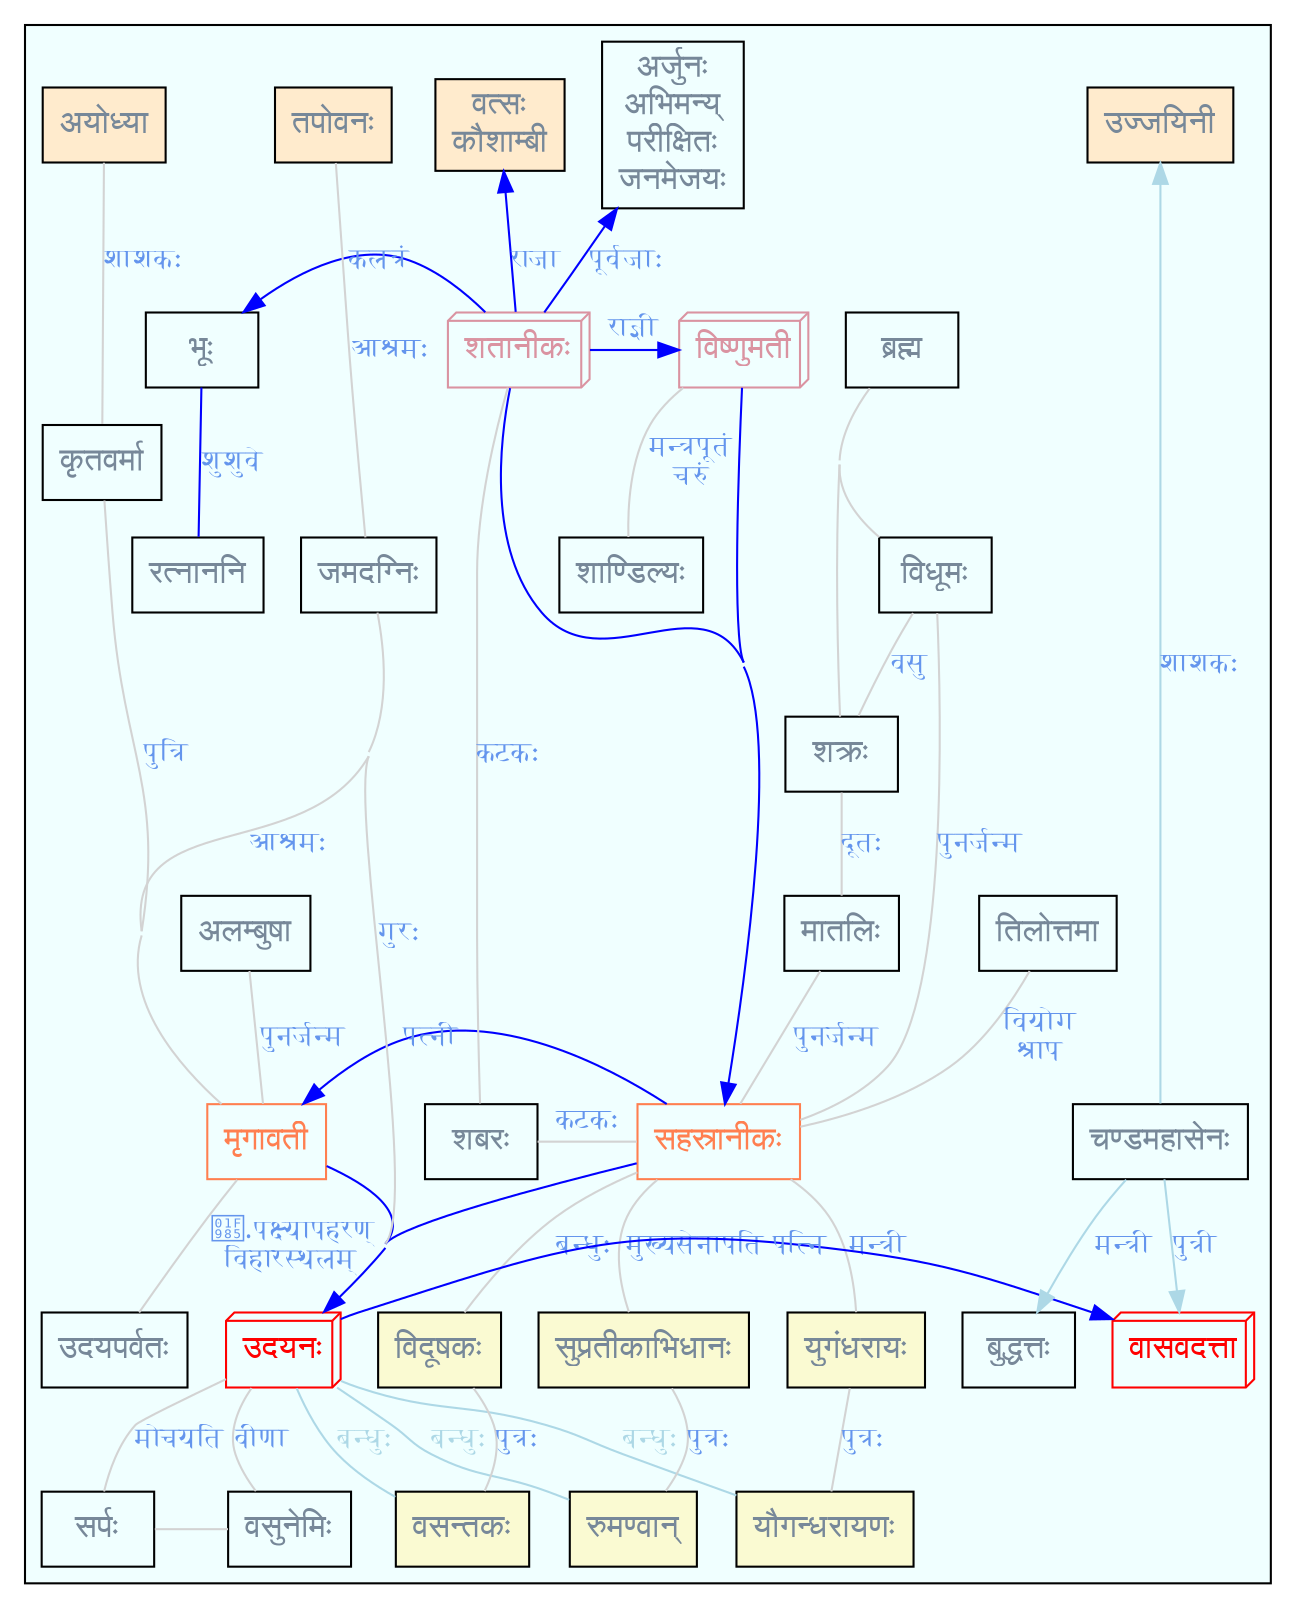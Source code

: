 digraph a {
    node [fontname="Sanskrit 2003"; fontsize=16; fontcolor=lightslategray; shape=box;]
    edge [arrowhead=none; color=gray; fontcolor=gray; fontsize=13; ]
    concentrate=true
    overlap=false

    subgraph cluster_शतानीक_family {
        style=filled; fillcolor=azure

        "वत्सः\nकौशाम्बी" , अयोध्या , तपोवनः , उज्जयिनी [fillcolor=blanchedalmond style=filled]
        edge [arrowhead=none; color=blue fontcolor=cornflowerblue]
        विष्णुमती -> शतानीकः  [label="राज्ञी" dir=back]    ;
        भूः -> शतानीकः  [label="कलत्रं" dir=back]
        {विष्णुमती , शतानीकः} -> सहस्रानीकः  [arrowhead=normal]
        भूः -> रत्नाननि [label=शुशुवे];
        मृगावती -> सहस्रानीकः  [label="पत्नी" dir=back]
        { सहस्रानीकः , मृगावती } -> उदयनः [arrowhead=normal]
       "अर्जुनः\nअभिमन्य्‌\nपरीक्षितः\nजनमेजयः" -> शतानीकः  [label="पूर्वजाः" dir=back]

        "वत्सः\nकौशाम्बी" -> शतानीकः [label=राजा dir=back ]

        edge [color=lightgrey; arrowhead=none; ]
        विष्णुमती  -> शाण्डिल्यः [label="मन्त्रपूतं\nचरुं" labeldistance=.5] 
        अलम्बुषा -> मृगावती [label="पुनर्जन्म"]
        जमदग्निः -> उदयनः [label="गुरः" ] 
        जमदग्निः -> मृगावती [label="आश्रमः"]
        शबरः -> {  सहस्रानीकः शतानीकः } [label="कटकः"]

        तिलोत्तमा -> सहस्रानीकः [label="वियोग\nश्राप"]
          
        शक्रः ->  मातलिः [label="दूतः"; arrowhead=none]
        विधूमः -> शक्रः [label="वसु";  arrowhead=none]
        ब्रह्म -> {शक्रः ,  विधूमः }  [ arrowhead=none]
        { विधूमः } -> सहस्रानीकः [label="पुनर्जन्म"]
        { मातलिः } -> सहस्रानीकः [label="पुनर्जन्म"]
        मृगावती ->  उदयपर्वतः [label="🦅.पक्ष्यापहरण्\nविहारस्थलम्"]

        कृतवर्मा -> मृगावती [label="पुत्रि"] 
        अयोध्या -> कृतवर्मा  [label="शाशकः"]


        उदयनः -> सर्पः [label="मोचयति"]
        सर्पः -> वसुनेमिः
        वसुनेमिः -> उदयनः [label="वीणा"]
        जमदग्निः -> तपोवनः [label="आश्रमः" ]
        

        
       {rank = same; भूः; विष्णुमती; शतानीकः; }
       {rank = same; तपोवनः "वत्सः\nकौशाम्बी"  अयोध्या  उज्जयिनी }
       {rank = same;  शाण्डिल्यः;  जमदग्निः; विधूमः}
       {rank = same; मृगावती; सहस्रानीकः; शबरः; चण्डमहासेनः}
       {rank=same;  सर्पः वसुनेमिः}

        उदयनः , वासवदत्ता [shape=box3d; color=red; fontcolor=red; ]
        मृगावती , सहस्रानीकः [shape=box4d; color=coral; fontcolor=coral;]
        विष्णुमती , शतानीकः  [shape=box3d; color="#da93a1"; fontcolor="#da93a1";]
        { rank = same; उदयनः , वासवदत्ता }


        subgraph luster_support {
            edge [color=lightgrey;arrowhead=none;]
            node [style=filled; fillcolor=lightgoldenrodyellow; fontcolor=lightslategray; shape=box;]
            // style=filled
            // fillcolor="#d2fae5"

            सुप्रतीकाभिधानः;
            सहस्रानीकः -> युगंधरायः [label="मन्त्री"];
            सहस्रानीकः  -> सुप्रतीकाभिधानः [label="मुख्यसेनापति"];
            सहस्रानीकः  -> विदूषकः [label="बन्धुः"]

            // शतानीकः -> युगंधरायः [label="मन्त्री"];
            // शतानीकः -> सुप्रतीकाभिधानः [label="मुख्यसेनापति"];
            // शतानीकः -> विदूषकः [label="बन्धुः"]

            युगंधरायः -> यौगन्धरायणः [label="पुत्रः"]
            सुप्रतीकाभिधानः -> रुमण्वान्‌ [label="पुत्रः"]
            विदूषकः ->वसन्‍तकः [label="पुत्रः"]
            
            उदयनः -> यौगन्धरायणः [label="बन्धुः" color=lightblue fontcolor=lightblue]
            उदयनः -> रुमण्वान्‌  [label="बन्धुः" color=lightblue fontcolor=lightblue]
            उदयनः ->वसन्‍तकः [label="बन्धुः" color=lightblue fontcolor=lightblue]
            
            // सहस्रानीकः -> यौगन्धरायणः [label="बन्धुः" color=lightblue fontcolor=lightblue]
            // सहस्रानीकः -> रुमण्वान्‌  [label="बन्धुः" color=lightblue fontcolor=lightblue]
            // सहस्रानीकः ->वसन्‍तकः [label="बन्धुः" color=lightblue fontcolor=lightblue]
        }
        edge [ color=lightblue fontcolor=cornflowerblue arrowhead=normal ]
        उदयनः -> वासवदत्ता [label="पत्नि" color=blue fontcolor=cornflowerblue arrowhead=normal ]
        चण्डमहासेनः -> वासवदत्ता [label="पुत्री" ] 
        चण्डमहासेनः ->  उज्जयिनी [label="शाशकः" ]
        चण्डमहासेनः ->  बुद्धत्तः [label="मन्त्री " ]

    }
}

